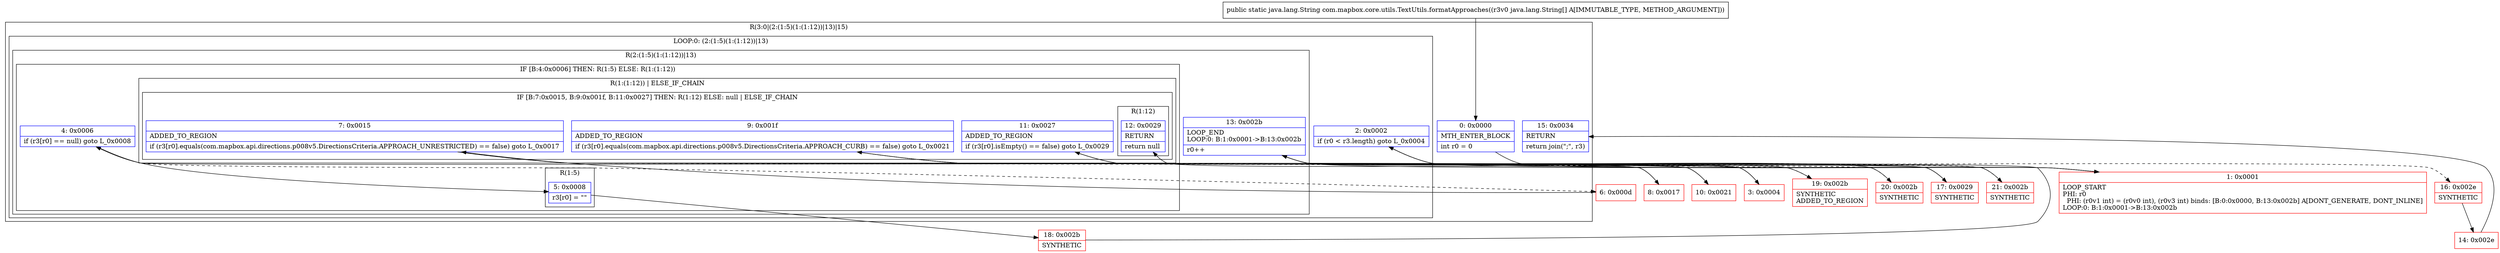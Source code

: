 digraph "CFG forcom.mapbox.core.utils.TextUtils.formatApproaches([Ljava\/lang\/String;)Ljava\/lang\/String;" {
subgraph cluster_Region_1318755214 {
label = "R(3:0|(2:(1:5)(1:(1:12))|13)|15)";
node [shape=record,color=blue];
Node_0 [shape=record,label="{0\:\ 0x0000|MTH_ENTER_BLOCK\l|int r0 = 0\l}"];
subgraph cluster_LoopRegion_1185648508 {
label = "LOOP:0: (2:(1:5)(1:(1:12))|13)";
node [shape=record,color=blue];
Node_2 [shape=record,label="{2\:\ 0x0002|if (r0 \< r3.length) goto L_0x0004\l}"];
subgraph cluster_Region_836252503 {
label = "R(2:(1:5)(1:(1:12))|13)";
node [shape=record,color=blue];
subgraph cluster_IfRegion_478534376 {
label = "IF [B:4:0x0006] THEN: R(1:5) ELSE: R(1:(1:12))";
node [shape=record,color=blue];
Node_4 [shape=record,label="{4\:\ 0x0006|if (r3[r0] == null) goto L_0x0008\l}"];
subgraph cluster_Region_114914333 {
label = "R(1:5)";
node [shape=record,color=blue];
Node_5 [shape=record,label="{5\:\ 0x0008|r3[r0] = \"\"\l}"];
}
subgraph cluster_Region_1417616154 {
label = "R(1:(1:12)) | ELSE_IF_CHAIN\l";
node [shape=record,color=blue];
subgraph cluster_IfRegion_479448021 {
label = "IF [B:7:0x0015, B:9:0x001f, B:11:0x0027] THEN: R(1:12) ELSE: null | ELSE_IF_CHAIN\l";
node [shape=record,color=blue];
Node_7 [shape=record,label="{7\:\ 0x0015|ADDED_TO_REGION\l|if (r3[r0].equals(com.mapbox.api.directions.p008v5.DirectionsCriteria.APPROACH_UNRESTRICTED) == false) goto L_0x0017\l}"];
Node_9 [shape=record,label="{9\:\ 0x001f|ADDED_TO_REGION\l|if (r3[r0].equals(com.mapbox.api.directions.p008v5.DirectionsCriteria.APPROACH_CURB) == false) goto L_0x0021\l}"];
Node_11 [shape=record,label="{11\:\ 0x0027|ADDED_TO_REGION\l|if (r3[r0].isEmpty() == false) goto L_0x0029\l}"];
subgraph cluster_Region_523109192 {
label = "R(1:12)";
node [shape=record,color=blue];
Node_12 [shape=record,label="{12\:\ 0x0029|RETURN\l|return null\l}"];
}
}
}
}
Node_13 [shape=record,label="{13\:\ 0x002b|LOOP_END\lLOOP:0: B:1:0x0001\-\>B:13:0x002b\l|r0++\l}"];
}
}
Node_15 [shape=record,label="{15\:\ 0x0034|RETURN\l|return join(\";\", r3)\l}"];
}
Node_1 [shape=record,color=red,label="{1\:\ 0x0001|LOOP_START\lPHI: r0 \l  PHI: (r0v1 int) = (r0v0 int), (r0v3 int) binds: [B:0:0x0000, B:13:0x002b] A[DONT_GENERATE, DONT_INLINE]\lLOOP:0: B:1:0x0001\-\>B:13:0x002b\l}"];
Node_3 [shape=record,color=red,label="{3\:\ 0x0004}"];
Node_6 [shape=record,color=red,label="{6\:\ 0x000d}"];
Node_8 [shape=record,color=red,label="{8\:\ 0x0017}"];
Node_10 [shape=record,color=red,label="{10\:\ 0x0021}"];
Node_14 [shape=record,color=red,label="{14\:\ 0x002e}"];
Node_16 [shape=record,color=red,label="{16\:\ 0x002e|SYNTHETIC\l}"];
Node_17 [shape=record,color=red,label="{17\:\ 0x0029|SYNTHETIC\l}"];
Node_18 [shape=record,color=red,label="{18\:\ 0x002b|SYNTHETIC\l}"];
Node_19 [shape=record,color=red,label="{19\:\ 0x002b|SYNTHETIC\lADDED_TO_REGION\l}"];
Node_20 [shape=record,color=red,label="{20\:\ 0x002b|SYNTHETIC\l}"];
Node_21 [shape=record,color=red,label="{21\:\ 0x002b|SYNTHETIC\l}"];
MethodNode[shape=record,label="{public static java.lang.String com.mapbox.core.utils.TextUtils.formatApproaches((r3v0 java.lang.String[] A[IMMUTABLE_TYPE, METHOD_ARGUMENT])) }"];
MethodNode -> Node_0;
Node_0 -> Node_1;
Node_2 -> Node_3;
Node_2 -> Node_16[style=dashed];
Node_4 -> Node_5;
Node_4 -> Node_6[style=dashed];
Node_5 -> Node_18;
Node_7 -> Node_8;
Node_7 -> Node_19[style=dashed];
Node_9 -> Node_10;
Node_9 -> Node_20[style=dashed];
Node_11 -> Node_17;
Node_11 -> Node_21[style=dashed];
Node_13 -> Node_1;
Node_1 -> Node_2;
Node_3 -> Node_4;
Node_6 -> Node_7;
Node_8 -> Node_9;
Node_10 -> Node_11;
Node_14 -> Node_15;
Node_16 -> Node_14;
Node_17 -> Node_12;
Node_18 -> Node_13;
Node_19 -> Node_13;
Node_20 -> Node_13;
Node_21 -> Node_13;
}


